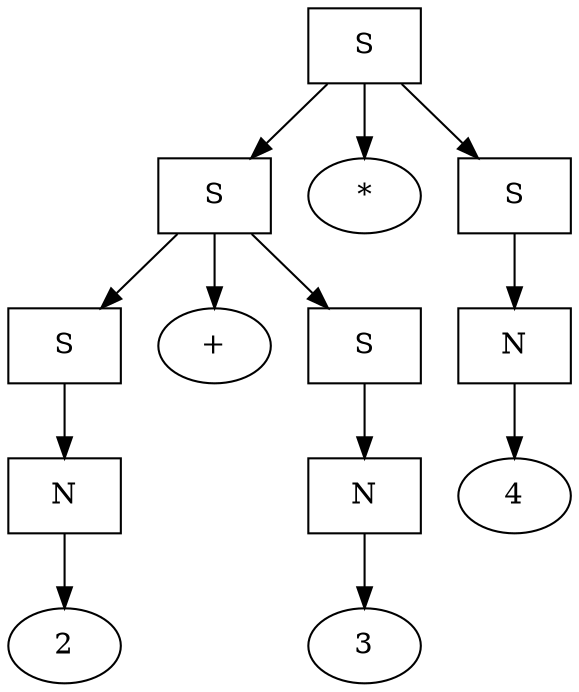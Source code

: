 digraph g {
    root [label="S", shape=box];
    node0 [label="S", shape=box];
    node1 [label="S", shape=box];
    node2 [label="N", shape=box];
    node3 [label="2", shape=oval];
    node4 [label="+", shape=oval];
    node5 [label="S", shape=box];
    node6 [label="N", shape=box];
    node7 [label="3", shape=oval];
    node8 [label="*", shape=oval];
    node9 [label="S", shape=box];
    node10 [label="N", shape=box];
    node11 [label="4", shape=oval];

    root -> node0;
    node0 -> node1;
    node1 -> node2;
    node2 -> node3;
    node0 -> node4;
    node0 -> node5;
    node5 -> node6;
    node6 -> node7;
    root -> node8;
    root -> node9;
    node9 -> node10;
    node10 -> node11;
}
